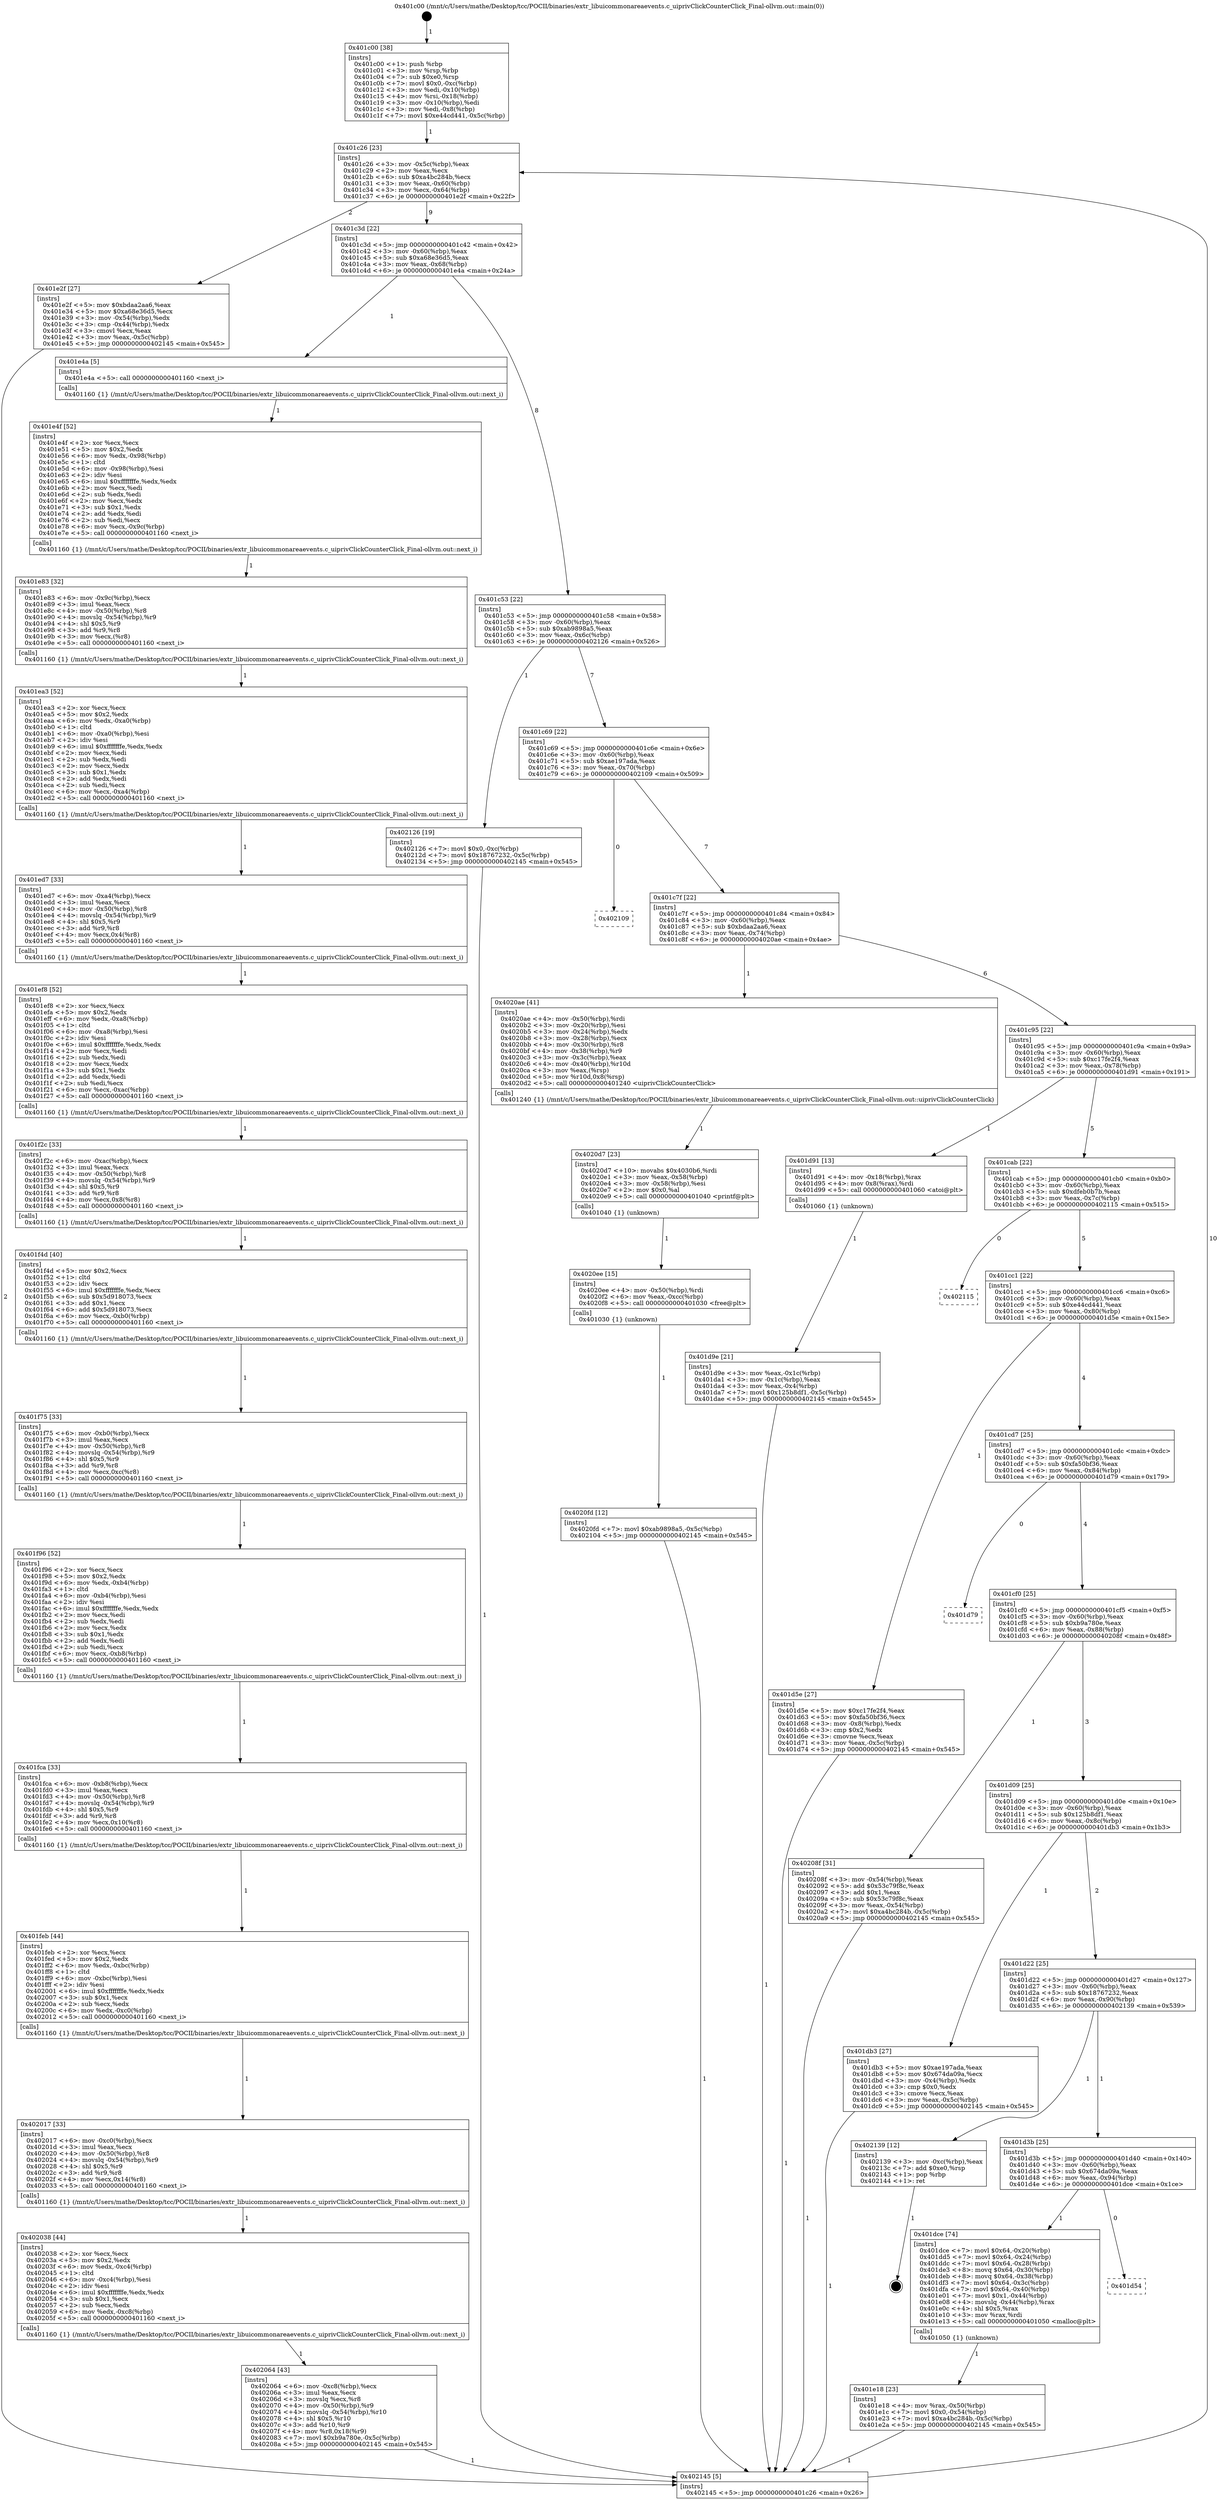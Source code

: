 digraph "0x401c00" {
  label = "0x401c00 (/mnt/c/Users/mathe/Desktop/tcc/POCII/binaries/extr_libuicommonareaevents.c_uiprivClickCounterClick_Final-ollvm.out::main(0))"
  labelloc = "t"
  node[shape=record]

  Entry [label="",width=0.3,height=0.3,shape=circle,fillcolor=black,style=filled]
  "0x401c26" [label="{
     0x401c26 [23]\l
     | [instrs]\l
     &nbsp;&nbsp;0x401c26 \<+3\>: mov -0x5c(%rbp),%eax\l
     &nbsp;&nbsp;0x401c29 \<+2\>: mov %eax,%ecx\l
     &nbsp;&nbsp;0x401c2b \<+6\>: sub $0xa4bc284b,%ecx\l
     &nbsp;&nbsp;0x401c31 \<+3\>: mov %eax,-0x60(%rbp)\l
     &nbsp;&nbsp;0x401c34 \<+3\>: mov %ecx,-0x64(%rbp)\l
     &nbsp;&nbsp;0x401c37 \<+6\>: je 0000000000401e2f \<main+0x22f\>\l
  }"]
  "0x401e2f" [label="{
     0x401e2f [27]\l
     | [instrs]\l
     &nbsp;&nbsp;0x401e2f \<+5\>: mov $0xbdaa2aa6,%eax\l
     &nbsp;&nbsp;0x401e34 \<+5\>: mov $0xa68e36d5,%ecx\l
     &nbsp;&nbsp;0x401e39 \<+3\>: mov -0x54(%rbp),%edx\l
     &nbsp;&nbsp;0x401e3c \<+3\>: cmp -0x44(%rbp),%edx\l
     &nbsp;&nbsp;0x401e3f \<+3\>: cmovl %ecx,%eax\l
     &nbsp;&nbsp;0x401e42 \<+3\>: mov %eax,-0x5c(%rbp)\l
     &nbsp;&nbsp;0x401e45 \<+5\>: jmp 0000000000402145 \<main+0x545\>\l
  }"]
  "0x401c3d" [label="{
     0x401c3d [22]\l
     | [instrs]\l
     &nbsp;&nbsp;0x401c3d \<+5\>: jmp 0000000000401c42 \<main+0x42\>\l
     &nbsp;&nbsp;0x401c42 \<+3\>: mov -0x60(%rbp),%eax\l
     &nbsp;&nbsp;0x401c45 \<+5\>: sub $0xa68e36d5,%eax\l
     &nbsp;&nbsp;0x401c4a \<+3\>: mov %eax,-0x68(%rbp)\l
     &nbsp;&nbsp;0x401c4d \<+6\>: je 0000000000401e4a \<main+0x24a\>\l
  }"]
  Exit [label="",width=0.3,height=0.3,shape=circle,fillcolor=black,style=filled,peripheries=2]
  "0x401e4a" [label="{
     0x401e4a [5]\l
     | [instrs]\l
     &nbsp;&nbsp;0x401e4a \<+5\>: call 0000000000401160 \<next_i\>\l
     | [calls]\l
     &nbsp;&nbsp;0x401160 \{1\} (/mnt/c/Users/mathe/Desktop/tcc/POCII/binaries/extr_libuicommonareaevents.c_uiprivClickCounterClick_Final-ollvm.out::next_i)\l
  }"]
  "0x401c53" [label="{
     0x401c53 [22]\l
     | [instrs]\l
     &nbsp;&nbsp;0x401c53 \<+5\>: jmp 0000000000401c58 \<main+0x58\>\l
     &nbsp;&nbsp;0x401c58 \<+3\>: mov -0x60(%rbp),%eax\l
     &nbsp;&nbsp;0x401c5b \<+5\>: sub $0xab9898a5,%eax\l
     &nbsp;&nbsp;0x401c60 \<+3\>: mov %eax,-0x6c(%rbp)\l
     &nbsp;&nbsp;0x401c63 \<+6\>: je 0000000000402126 \<main+0x526\>\l
  }"]
  "0x4020fd" [label="{
     0x4020fd [12]\l
     | [instrs]\l
     &nbsp;&nbsp;0x4020fd \<+7\>: movl $0xab9898a5,-0x5c(%rbp)\l
     &nbsp;&nbsp;0x402104 \<+5\>: jmp 0000000000402145 \<main+0x545\>\l
  }"]
  "0x402126" [label="{
     0x402126 [19]\l
     | [instrs]\l
     &nbsp;&nbsp;0x402126 \<+7\>: movl $0x0,-0xc(%rbp)\l
     &nbsp;&nbsp;0x40212d \<+7\>: movl $0x18767232,-0x5c(%rbp)\l
     &nbsp;&nbsp;0x402134 \<+5\>: jmp 0000000000402145 \<main+0x545\>\l
  }"]
  "0x401c69" [label="{
     0x401c69 [22]\l
     | [instrs]\l
     &nbsp;&nbsp;0x401c69 \<+5\>: jmp 0000000000401c6e \<main+0x6e\>\l
     &nbsp;&nbsp;0x401c6e \<+3\>: mov -0x60(%rbp),%eax\l
     &nbsp;&nbsp;0x401c71 \<+5\>: sub $0xae197ada,%eax\l
     &nbsp;&nbsp;0x401c76 \<+3\>: mov %eax,-0x70(%rbp)\l
     &nbsp;&nbsp;0x401c79 \<+6\>: je 0000000000402109 \<main+0x509\>\l
  }"]
  "0x4020ee" [label="{
     0x4020ee [15]\l
     | [instrs]\l
     &nbsp;&nbsp;0x4020ee \<+4\>: mov -0x50(%rbp),%rdi\l
     &nbsp;&nbsp;0x4020f2 \<+6\>: mov %eax,-0xcc(%rbp)\l
     &nbsp;&nbsp;0x4020f8 \<+5\>: call 0000000000401030 \<free@plt\>\l
     | [calls]\l
     &nbsp;&nbsp;0x401030 \{1\} (unknown)\l
  }"]
  "0x402109" [label="{
     0x402109\l
  }", style=dashed]
  "0x401c7f" [label="{
     0x401c7f [22]\l
     | [instrs]\l
     &nbsp;&nbsp;0x401c7f \<+5\>: jmp 0000000000401c84 \<main+0x84\>\l
     &nbsp;&nbsp;0x401c84 \<+3\>: mov -0x60(%rbp),%eax\l
     &nbsp;&nbsp;0x401c87 \<+5\>: sub $0xbdaa2aa6,%eax\l
     &nbsp;&nbsp;0x401c8c \<+3\>: mov %eax,-0x74(%rbp)\l
     &nbsp;&nbsp;0x401c8f \<+6\>: je 00000000004020ae \<main+0x4ae\>\l
  }"]
  "0x4020d7" [label="{
     0x4020d7 [23]\l
     | [instrs]\l
     &nbsp;&nbsp;0x4020d7 \<+10\>: movabs $0x4030b6,%rdi\l
     &nbsp;&nbsp;0x4020e1 \<+3\>: mov %eax,-0x58(%rbp)\l
     &nbsp;&nbsp;0x4020e4 \<+3\>: mov -0x58(%rbp),%esi\l
     &nbsp;&nbsp;0x4020e7 \<+2\>: mov $0x0,%al\l
     &nbsp;&nbsp;0x4020e9 \<+5\>: call 0000000000401040 \<printf@plt\>\l
     | [calls]\l
     &nbsp;&nbsp;0x401040 \{1\} (unknown)\l
  }"]
  "0x4020ae" [label="{
     0x4020ae [41]\l
     | [instrs]\l
     &nbsp;&nbsp;0x4020ae \<+4\>: mov -0x50(%rbp),%rdi\l
     &nbsp;&nbsp;0x4020b2 \<+3\>: mov -0x20(%rbp),%esi\l
     &nbsp;&nbsp;0x4020b5 \<+3\>: mov -0x24(%rbp),%edx\l
     &nbsp;&nbsp;0x4020b8 \<+3\>: mov -0x28(%rbp),%ecx\l
     &nbsp;&nbsp;0x4020bb \<+4\>: mov -0x30(%rbp),%r8\l
     &nbsp;&nbsp;0x4020bf \<+4\>: mov -0x38(%rbp),%r9\l
     &nbsp;&nbsp;0x4020c3 \<+3\>: mov -0x3c(%rbp),%eax\l
     &nbsp;&nbsp;0x4020c6 \<+4\>: mov -0x40(%rbp),%r10d\l
     &nbsp;&nbsp;0x4020ca \<+3\>: mov %eax,(%rsp)\l
     &nbsp;&nbsp;0x4020cd \<+5\>: mov %r10d,0x8(%rsp)\l
     &nbsp;&nbsp;0x4020d2 \<+5\>: call 0000000000401240 \<uiprivClickCounterClick\>\l
     | [calls]\l
     &nbsp;&nbsp;0x401240 \{1\} (/mnt/c/Users/mathe/Desktop/tcc/POCII/binaries/extr_libuicommonareaevents.c_uiprivClickCounterClick_Final-ollvm.out::uiprivClickCounterClick)\l
  }"]
  "0x401c95" [label="{
     0x401c95 [22]\l
     | [instrs]\l
     &nbsp;&nbsp;0x401c95 \<+5\>: jmp 0000000000401c9a \<main+0x9a\>\l
     &nbsp;&nbsp;0x401c9a \<+3\>: mov -0x60(%rbp),%eax\l
     &nbsp;&nbsp;0x401c9d \<+5\>: sub $0xc17fe2f4,%eax\l
     &nbsp;&nbsp;0x401ca2 \<+3\>: mov %eax,-0x78(%rbp)\l
     &nbsp;&nbsp;0x401ca5 \<+6\>: je 0000000000401d91 \<main+0x191\>\l
  }"]
  "0x402064" [label="{
     0x402064 [43]\l
     | [instrs]\l
     &nbsp;&nbsp;0x402064 \<+6\>: mov -0xc8(%rbp),%ecx\l
     &nbsp;&nbsp;0x40206a \<+3\>: imul %eax,%ecx\l
     &nbsp;&nbsp;0x40206d \<+3\>: movslq %ecx,%r8\l
     &nbsp;&nbsp;0x402070 \<+4\>: mov -0x50(%rbp),%r9\l
     &nbsp;&nbsp;0x402074 \<+4\>: movslq -0x54(%rbp),%r10\l
     &nbsp;&nbsp;0x402078 \<+4\>: shl $0x5,%r10\l
     &nbsp;&nbsp;0x40207c \<+3\>: add %r10,%r9\l
     &nbsp;&nbsp;0x40207f \<+4\>: mov %r8,0x18(%r9)\l
     &nbsp;&nbsp;0x402083 \<+7\>: movl $0xb9a780e,-0x5c(%rbp)\l
     &nbsp;&nbsp;0x40208a \<+5\>: jmp 0000000000402145 \<main+0x545\>\l
  }"]
  "0x401d91" [label="{
     0x401d91 [13]\l
     | [instrs]\l
     &nbsp;&nbsp;0x401d91 \<+4\>: mov -0x18(%rbp),%rax\l
     &nbsp;&nbsp;0x401d95 \<+4\>: mov 0x8(%rax),%rdi\l
     &nbsp;&nbsp;0x401d99 \<+5\>: call 0000000000401060 \<atoi@plt\>\l
     | [calls]\l
     &nbsp;&nbsp;0x401060 \{1\} (unknown)\l
  }"]
  "0x401cab" [label="{
     0x401cab [22]\l
     | [instrs]\l
     &nbsp;&nbsp;0x401cab \<+5\>: jmp 0000000000401cb0 \<main+0xb0\>\l
     &nbsp;&nbsp;0x401cb0 \<+3\>: mov -0x60(%rbp),%eax\l
     &nbsp;&nbsp;0x401cb3 \<+5\>: sub $0xdfeb0b7b,%eax\l
     &nbsp;&nbsp;0x401cb8 \<+3\>: mov %eax,-0x7c(%rbp)\l
     &nbsp;&nbsp;0x401cbb \<+6\>: je 0000000000402115 \<main+0x515\>\l
  }"]
  "0x402038" [label="{
     0x402038 [44]\l
     | [instrs]\l
     &nbsp;&nbsp;0x402038 \<+2\>: xor %ecx,%ecx\l
     &nbsp;&nbsp;0x40203a \<+5\>: mov $0x2,%edx\l
     &nbsp;&nbsp;0x40203f \<+6\>: mov %edx,-0xc4(%rbp)\l
     &nbsp;&nbsp;0x402045 \<+1\>: cltd\l
     &nbsp;&nbsp;0x402046 \<+6\>: mov -0xc4(%rbp),%esi\l
     &nbsp;&nbsp;0x40204c \<+2\>: idiv %esi\l
     &nbsp;&nbsp;0x40204e \<+6\>: imul $0xfffffffe,%edx,%edx\l
     &nbsp;&nbsp;0x402054 \<+3\>: sub $0x1,%ecx\l
     &nbsp;&nbsp;0x402057 \<+2\>: sub %ecx,%edx\l
     &nbsp;&nbsp;0x402059 \<+6\>: mov %edx,-0xc8(%rbp)\l
     &nbsp;&nbsp;0x40205f \<+5\>: call 0000000000401160 \<next_i\>\l
     | [calls]\l
     &nbsp;&nbsp;0x401160 \{1\} (/mnt/c/Users/mathe/Desktop/tcc/POCII/binaries/extr_libuicommonareaevents.c_uiprivClickCounterClick_Final-ollvm.out::next_i)\l
  }"]
  "0x402115" [label="{
     0x402115\l
  }", style=dashed]
  "0x401cc1" [label="{
     0x401cc1 [22]\l
     | [instrs]\l
     &nbsp;&nbsp;0x401cc1 \<+5\>: jmp 0000000000401cc6 \<main+0xc6\>\l
     &nbsp;&nbsp;0x401cc6 \<+3\>: mov -0x60(%rbp),%eax\l
     &nbsp;&nbsp;0x401cc9 \<+5\>: sub $0xe44cd441,%eax\l
     &nbsp;&nbsp;0x401cce \<+3\>: mov %eax,-0x80(%rbp)\l
     &nbsp;&nbsp;0x401cd1 \<+6\>: je 0000000000401d5e \<main+0x15e\>\l
  }"]
  "0x402017" [label="{
     0x402017 [33]\l
     | [instrs]\l
     &nbsp;&nbsp;0x402017 \<+6\>: mov -0xc0(%rbp),%ecx\l
     &nbsp;&nbsp;0x40201d \<+3\>: imul %eax,%ecx\l
     &nbsp;&nbsp;0x402020 \<+4\>: mov -0x50(%rbp),%r8\l
     &nbsp;&nbsp;0x402024 \<+4\>: movslq -0x54(%rbp),%r9\l
     &nbsp;&nbsp;0x402028 \<+4\>: shl $0x5,%r9\l
     &nbsp;&nbsp;0x40202c \<+3\>: add %r9,%r8\l
     &nbsp;&nbsp;0x40202f \<+4\>: mov %ecx,0x14(%r8)\l
     &nbsp;&nbsp;0x402033 \<+5\>: call 0000000000401160 \<next_i\>\l
     | [calls]\l
     &nbsp;&nbsp;0x401160 \{1\} (/mnt/c/Users/mathe/Desktop/tcc/POCII/binaries/extr_libuicommonareaevents.c_uiprivClickCounterClick_Final-ollvm.out::next_i)\l
  }"]
  "0x401d5e" [label="{
     0x401d5e [27]\l
     | [instrs]\l
     &nbsp;&nbsp;0x401d5e \<+5\>: mov $0xc17fe2f4,%eax\l
     &nbsp;&nbsp;0x401d63 \<+5\>: mov $0xfa50bf36,%ecx\l
     &nbsp;&nbsp;0x401d68 \<+3\>: mov -0x8(%rbp),%edx\l
     &nbsp;&nbsp;0x401d6b \<+3\>: cmp $0x2,%edx\l
     &nbsp;&nbsp;0x401d6e \<+3\>: cmovne %ecx,%eax\l
     &nbsp;&nbsp;0x401d71 \<+3\>: mov %eax,-0x5c(%rbp)\l
     &nbsp;&nbsp;0x401d74 \<+5\>: jmp 0000000000402145 \<main+0x545\>\l
  }"]
  "0x401cd7" [label="{
     0x401cd7 [25]\l
     | [instrs]\l
     &nbsp;&nbsp;0x401cd7 \<+5\>: jmp 0000000000401cdc \<main+0xdc\>\l
     &nbsp;&nbsp;0x401cdc \<+3\>: mov -0x60(%rbp),%eax\l
     &nbsp;&nbsp;0x401cdf \<+5\>: sub $0xfa50bf36,%eax\l
     &nbsp;&nbsp;0x401ce4 \<+6\>: mov %eax,-0x84(%rbp)\l
     &nbsp;&nbsp;0x401cea \<+6\>: je 0000000000401d79 \<main+0x179\>\l
  }"]
  "0x402145" [label="{
     0x402145 [5]\l
     | [instrs]\l
     &nbsp;&nbsp;0x402145 \<+5\>: jmp 0000000000401c26 \<main+0x26\>\l
  }"]
  "0x401c00" [label="{
     0x401c00 [38]\l
     | [instrs]\l
     &nbsp;&nbsp;0x401c00 \<+1\>: push %rbp\l
     &nbsp;&nbsp;0x401c01 \<+3\>: mov %rsp,%rbp\l
     &nbsp;&nbsp;0x401c04 \<+7\>: sub $0xe0,%rsp\l
     &nbsp;&nbsp;0x401c0b \<+7\>: movl $0x0,-0xc(%rbp)\l
     &nbsp;&nbsp;0x401c12 \<+3\>: mov %edi,-0x10(%rbp)\l
     &nbsp;&nbsp;0x401c15 \<+4\>: mov %rsi,-0x18(%rbp)\l
     &nbsp;&nbsp;0x401c19 \<+3\>: mov -0x10(%rbp),%edi\l
     &nbsp;&nbsp;0x401c1c \<+3\>: mov %edi,-0x8(%rbp)\l
     &nbsp;&nbsp;0x401c1f \<+7\>: movl $0xe44cd441,-0x5c(%rbp)\l
  }"]
  "0x401d9e" [label="{
     0x401d9e [21]\l
     | [instrs]\l
     &nbsp;&nbsp;0x401d9e \<+3\>: mov %eax,-0x1c(%rbp)\l
     &nbsp;&nbsp;0x401da1 \<+3\>: mov -0x1c(%rbp),%eax\l
     &nbsp;&nbsp;0x401da4 \<+3\>: mov %eax,-0x4(%rbp)\l
     &nbsp;&nbsp;0x401da7 \<+7\>: movl $0x125b8df1,-0x5c(%rbp)\l
     &nbsp;&nbsp;0x401dae \<+5\>: jmp 0000000000402145 \<main+0x545\>\l
  }"]
  "0x401feb" [label="{
     0x401feb [44]\l
     | [instrs]\l
     &nbsp;&nbsp;0x401feb \<+2\>: xor %ecx,%ecx\l
     &nbsp;&nbsp;0x401fed \<+5\>: mov $0x2,%edx\l
     &nbsp;&nbsp;0x401ff2 \<+6\>: mov %edx,-0xbc(%rbp)\l
     &nbsp;&nbsp;0x401ff8 \<+1\>: cltd\l
     &nbsp;&nbsp;0x401ff9 \<+6\>: mov -0xbc(%rbp),%esi\l
     &nbsp;&nbsp;0x401fff \<+2\>: idiv %esi\l
     &nbsp;&nbsp;0x402001 \<+6\>: imul $0xfffffffe,%edx,%edx\l
     &nbsp;&nbsp;0x402007 \<+3\>: sub $0x1,%ecx\l
     &nbsp;&nbsp;0x40200a \<+2\>: sub %ecx,%edx\l
     &nbsp;&nbsp;0x40200c \<+6\>: mov %edx,-0xc0(%rbp)\l
     &nbsp;&nbsp;0x402012 \<+5\>: call 0000000000401160 \<next_i\>\l
     | [calls]\l
     &nbsp;&nbsp;0x401160 \{1\} (/mnt/c/Users/mathe/Desktop/tcc/POCII/binaries/extr_libuicommonareaevents.c_uiprivClickCounterClick_Final-ollvm.out::next_i)\l
  }"]
  "0x401d79" [label="{
     0x401d79\l
  }", style=dashed]
  "0x401cf0" [label="{
     0x401cf0 [25]\l
     | [instrs]\l
     &nbsp;&nbsp;0x401cf0 \<+5\>: jmp 0000000000401cf5 \<main+0xf5\>\l
     &nbsp;&nbsp;0x401cf5 \<+3\>: mov -0x60(%rbp),%eax\l
     &nbsp;&nbsp;0x401cf8 \<+5\>: sub $0xb9a780e,%eax\l
     &nbsp;&nbsp;0x401cfd \<+6\>: mov %eax,-0x88(%rbp)\l
     &nbsp;&nbsp;0x401d03 \<+6\>: je 000000000040208f \<main+0x48f\>\l
  }"]
  "0x401fca" [label="{
     0x401fca [33]\l
     | [instrs]\l
     &nbsp;&nbsp;0x401fca \<+6\>: mov -0xb8(%rbp),%ecx\l
     &nbsp;&nbsp;0x401fd0 \<+3\>: imul %eax,%ecx\l
     &nbsp;&nbsp;0x401fd3 \<+4\>: mov -0x50(%rbp),%r8\l
     &nbsp;&nbsp;0x401fd7 \<+4\>: movslq -0x54(%rbp),%r9\l
     &nbsp;&nbsp;0x401fdb \<+4\>: shl $0x5,%r9\l
     &nbsp;&nbsp;0x401fdf \<+3\>: add %r9,%r8\l
     &nbsp;&nbsp;0x401fe2 \<+4\>: mov %ecx,0x10(%r8)\l
     &nbsp;&nbsp;0x401fe6 \<+5\>: call 0000000000401160 \<next_i\>\l
     | [calls]\l
     &nbsp;&nbsp;0x401160 \{1\} (/mnt/c/Users/mathe/Desktop/tcc/POCII/binaries/extr_libuicommonareaevents.c_uiprivClickCounterClick_Final-ollvm.out::next_i)\l
  }"]
  "0x40208f" [label="{
     0x40208f [31]\l
     | [instrs]\l
     &nbsp;&nbsp;0x40208f \<+3\>: mov -0x54(%rbp),%eax\l
     &nbsp;&nbsp;0x402092 \<+5\>: add $0x53c79f8c,%eax\l
     &nbsp;&nbsp;0x402097 \<+3\>: add $0x1,%eax\l
     &nbsp;&nbsp;0x40209a \<+5\>: sub $0x53c79f8c,%eax\l
     &nbsp;&nbsp;0x40209f \<+3\>: mov %eax,-0x54(%rbp)\l
     &nbsp;&nbsp;0x4020a2 \<+7\>: movl $0xa4bc284b,-0x5c(%rbp)\l
     &nbsp;&nbsp;0x4020a9 \<+5\>: jmp 0000000000402145 \<main+0x545\>\l
  }"]
  "0x401d09" [label="{
     0x401d09 [25]\l
     | [instrs]\l
     &nbsp;&nbsp;0x401d09 \<+5\>: jmp 0000000000401d0e \<main+0x10e\>\l
     &nbsp;&nbsp;0x401d0e \<+3\>: mov -0x60(%rbp),%eax\l
     &nbsp;&nbsp;0x401d11 \<+5\>: sub $0x125b8df1,%eax\l
     &nbsp;&nbsp;0x401d16 \<+6\>: mov %eax,-0x8c(%rbp)\l
     &nbsp;&nbsp;0x401d1c \<+6\>: je 0000000000401db3 \<main+0x1b3\>\l
  }"]
  "0x401f96" [label="{
     0x401f96 [52]\l
     | [instrs]\l
     &nbsp;&nbsp;0x401f96 \<+2\>: xor %ecx,%ecx\l
     &nbsp;&nbsp;0x401f98 \<+5\>: mov $0x2,%edx\l
     &nbsp;&nbsp;0x401f9d \<+6\>: mov %edx,-0xb4(%rbp)\l
     &nbsp;&nbsp;0x401fa3 \<+1\>: cltd\l
     &nbsp;&nbsp;0x401fa4 \<+6\>: mov -0xb4(%rbp),%esi\l
     &nbsp;&nbsp;0x401faa \<+2\>: idiv %esi\l
     &nbsp;&nbsp;0x401fac \<+6\>: imul $0xfffffffe,%edx,%edx\l
     &nbsp;&nbsp;0x401fb2 \<+2\>: mov %ecx,%edi\l
     &nbsp;&nbsp;0x401fb4 \<+2\>: sub %edx,%edi\l
     &nbsp;&nbsp;0x401fb6 \<+2\>: mov %ecx,%edx\l
     &nbsp;&nbsp;0x401fb8 \<+3\>: sub $0x1,%edx\l
     &nbsp;&nbsp;0x401fbb \<+2\>: add %edx,%edi\l
     &nbsp;&nbsp;0x401fbd \<+2\>: sub %edi,%ecx\l
     &nbsp;&nbsp;0x401fbf \<+6\>: mov %ecx,-0xb8(%rbp)\l
     &nbsp;&nbsp;0x401fc5 \<+5\>: call 0000000000401160 \<next_i\>\l
     | [calls]\l
     &nbsp;&nbsp;0x401160 \{1\} (/mnt/c/Users/mathe/Desktop/tcc/POCII/binaries/extr_libuicommonareaevents.c_uiprivClickCounterClick_Final-ollvm.out::next_i)\l
  }"]
  "0x401db3" [label="{
     0x401db3 [27]\l
     | [instrs]\l
     &nbsp;&nbsp;0x401db3 \<+5\>: mov $0xae197ada,%eax\l
     &nbsp;&nbsp;0x401db8 \<+5\>: mov $0x674da09a,%ecx\l
     &nbsp;&nbsp;0x401dbd \<+3\>: mov -0x4(%rbp),%edx\l
     &nbsp;&nbsp;0x401dc0 \<+3\>: cmp $0x0,%edx\l
     &nbsp;&nbsp;0x401dc3 \<+3\>: cmove %ecx,%eax\l
     &nbsp;&nbsp;0x401dc6 \<+3\>: mov %eax,-0x5c(%rbp)\l
     &nbsp;&nbsp;0x401dc9 \<+5\>: jmp 0000000000402145 \<main+0x545\>\l
  }"]
  "0x401d22" [label="{
     0x401d22 [25]\l
     | [instrs]\l
     &nbsp;&nbsp;0x401d22 \<+5\>: jmp 0000000000401d27 \<main+0x127\>\l
     &nbsp;&nbsp;0x401d27 \<+3\>: mov -0x60(%rbp),%eax\l
     &nbsp;&nbsp;0x401d2a \<+5\>: sub $0x18767232,%eax\l
     &nbsp;&nbsp;0x401d2f \<+6\>: mov %eax,-0x90(%rbp)\l
     &nbsp;&nbsp;0x401d35 \<+6\>: je 0000000000402139 \<main+0x539\>\l
  }"]
  "0x401f75" [label="{
     0x401f75 [33]\l
     | [instrs]\l
     &nbsp;&nbsp;0x401f75 \<+6\>: mov -0xb0(%rbp),%ecx\l
     &nbsp;&nbsp;0x401f7b \<+3\>: imul %eax,%ecx\l
     &nbsp;&nbsp;0x401f7e \<+4\>: mov -0x50(%rbp),%r8\l
     &nbsp;&nbsp;0x401f82 \<+4\>: movslq -0x54(%rbp),%r9\l
     &nbsp;&nbsp;0x401f86 \<+4\>: shl $0x5,%r9\l
     &nbsp;&nbsp;0x401f8a \<+3\>: add %r9,%r8\l
     &nbsp;&nbsp;0x401f8d \<+4\>: mov %ecx,0xc(%r8)\l
     &nbsp;&nbsp;0x401f91 \<+5\>: call 0000000000401160 \<next_i\>\l
     | [calls]\l
     &nbsp;&nbsp;0x401160 \{1\} (/mnt/c/Users/mathe/Desktop/tcc/POCII/binaries/extr_libuicommonareaevents.c_uiprivClickCounterClick_Final-ollvm.out::next_i)\l
  }"]
  "0x402139" [label="{
     0x402139 [12]\l
     | [instrs]\l
     &nbsp;&nbsp;0x402139 \<+3\>: mov -0xc(%rbp),%eax\l
     &nbsp;&nbsp;0x40213c \<+7\>: add $0xe0,%rsp\l
     &nbsp;&nbsp;0x402143 \<+1\>: pop %rbp\l
     &nbsp;&nbsp;0x402144 \<+1\>: ret\l
  }"]
  "0x401d3b" [label="{
     0x401d3b [25]\l
     | [instrs]\l
     &nbsp;&nbsp;0x401d3b \<+5\>: jmp 0000000000401d40 \<main+0x140\>\l
     &nbsp;&nbsp;0x401d40 \<+3\>: mov -0x60(%rbp),%eax\l
     &nbsp;&nbsp;0x401d43 \<+5\>: sub $0x674da09a,%eax\l
     &nbsp;&nbsp;0x401d48 \<+6\>: mov %eax,-0x94(%rbp)\l
     &nbsp;&nbsp;0x401d4e \<+6\>: je 0000000000401dce \<main+0x1ce\>\l
  }"]
  "0x401f4d" [label="{
     0x401f4d [40]\l
     | [instrs]\l
     &nbsp;&nbsp;0x401f4d \<+5\>: mov $0x2,%ecx\l
     &nbsp;&nbsp;0x401f52 \<+1\>: cltd\l
     &nbsp;&nbsp;0x401f53 \<+2\>: idiv %ecx\l
     &nbsp;&nbsp;0x401f55 \<+6\>: imul $0xfffffffe,%edx,%ecx\l
     &nbsp;&nbsp;0x401f5b \<+6\>: sub $0x5d918073,%ecx\l
     &nbsp;&nbsp;0x401f61 \<+3\>: add $0x1,%ecx\l
     &nbsp;&nbsp;0x401f64 \<+6\>: add $0x5d918073,%ecx\l
     &nbsp;&nbsp;0x401f6a \<+6\>: mov %ecx,-0xb0(%rbp)\l
     &nbsp;&nbsp;0x401f70 \<+5\>: call 0000000000401160 \<next_i\>\l
     | [calls]\l
     &nbsp;&nbsp;0x401160 \{1\} (/mnt/c/Users/mathe/Desktop/tcc/POCII/binaries/extr_libuicommonareaevents.c_uiprivClickCounterClick_Final-ollvm.out::next_i)\l
  }"]
  "0x401dce" [label="{
     0x401dce [74]\l
     | [instrs]\l
     &nbsp;&nbsp;0x401dce \<+7\>: movl $0x64,-0x20(%rbp)\l
     &nbsp;&nbsp;0x401dd5 \<+7\>: movl $0x64,-0x24(%rbp)\l
     &nbsp;&nbsp;0x401ddc \<+7\>: movl $0x64,-0x28(%rbp)\l
     &nbsp;&nbsp;0x401de3 \<+8\>: movq $0x64,-0x30(%rbp)\l
     &nbsp;&nbsp;0x401deb \<+8\>: movq $0x64,-0x38(%rbp)\l
     &nbsp;&nbsp;0x401df3 \<+7\>: movl $0x64,-0x3c(%rbp)\l
     &nbsp;&nbsp;0x401dfa \<+7\>: movl $0x64,-0x40(%rbp)\l
     &nbsp;&nbsp;0x401e01 \<+7\>: movl $0x1,-0x44(%rbp)\l
     &nbsp;&nbsp;0x401e08 \<+4\>: movslq -0x44(%rbp),%rax\l
     &nbsp;&nbsp;0x401e0c \<+4\>: shl $0x5,%rax\l
     &nbsp;&nbsp;0x401e10 \<+3\>: mov %rax,%rdi\l
     &nbsp;&nbsp;0x401e13 \<+5\>: call 0000000000401050 \<malloc@plt\>\l
     | [calls]\l
     &nbsp;&nbsp;0x401050 \{1\} (unknown)\l
  }"]
  "0x401d54" [label="{
     0x401d54\l
  }", style=dashed]
  "0x401e18" [label="{
     0x401e18 [23]\l
     | [instrs]\l
     &nbsp;&nbsp;0x401e18 \<+4\>: mov %rax,-0x50(%rbp)\l
     &nbsp;&nbsp;0x401e1c \<+7\>: movl $0x0,-0x54(%rbp)\l
     &nbsp;&nbsp;0x401e23 \<+7\>: movl $0xa4bc284b,-0x5c(%rbp)\l
     &nbsp;&nbsp;0x401e2a \<+5\>: jmp 0000000000402145 \<main+0x545\>\l
  }"]
  "0x401e4f" [label="{
     0x401e4f [52]\l
     | [instrs]\l
     &nbsp;&nbsp;0x401e4f \<+2\>: xor %ecx,%ecx\l
     &nbsp;&nbsp;0x401e51 \<+5\>: mov $0x2,%edx\l
     &nbsp;&nbsp;0x401e56 \<+6\>: mov %edx,-0x98(%rbp)\l
     &nbsp;&nbsp;0x401e5c \<+1\>: cltd\l
     &nbsp;&nbsp;0x401e5d \<+6\>: mov -0x98(%rbp),%esi\l
     &nbsp;&nbsp;0x401e63 \<+2\>: idiv %esi\l
     &nbsp;&nbsp;0x401e65 \<+6\>: imul $0xfffffffe,%edx,%edx\l
     &nbsp;&nbsp;0x401e6b \<+2\>: mov %ecx,%edi\l
     &nbsp;&nbsp;0x401e6d \<+2\>: sub %edx,%edi\l
     &nbsp;&nbsp;0x401e6f \<+2\>: mov %ecx,%edx\l
     &nbsp;&nbsp;0x401e71 \<+3\>: sub $0x1,%edx\l
     &nbsp;&nbsp;0x401e74 \<+2\>: add %edx,%edi\l
     &nbsp;&nbsp;0x401e76 \<+2\>: sub %edi,%ecx\l
     &nbsp;&nbsp;0x401e78 \<+6\>: mov %ecx,-0x9c(%rbp)\l
     &nbsp;&nbsp;0x401e7e \<+5\>: call 0000000000401160 \<next_i\>\l
     | [calls]\l
     &nbsp;&nbsp;0x401160 \{1\} (/mnt/c/Users/mathe/Desktop/tcc/POCII/binaries/extr_libuicommonareaevents.c_uiprivClickCounterClick_Final-ollvm.out::next_i)\l
  }"]
  "0x401e83" [label="{
     0x401e83 [32]\l
     | [instrs]\l
     &nbsp;&nbsp;0x401e83 \<+6\>: mov -0x9c(%rbp),%ecx\l
     &nbsp;&nbsp;0x401e89 \<+3\>: imul %eax,%ecx\l
     &nbsp;&nbsp;0x401e8c \<+4\>: mov -0x50(%rbp),%r8\l
     &nbsp;&nbsp;0x401e90 \<+4\>: movslq -0x54(%rbp),%r9\l
     &nbsp;&nbsp;0x401e94 \<+4\>: shl $0x5,%r9\l
     &nbsp;&nbsp;0x401e98 \<+3\>: add %r9,%r8\l
     &nbsp;&nbsp;0x401e9b \<+3\>: mov %ecx,(%r8)\l
     &nbsp;&nbsp;0x401e9e \<+5\>: call 0000000000401160 \<next_i\>\l
     | [calls]\l
     &nbsp;&nbsp;0x401160 \{1\} (/mnt/c/Users/mathe/Desktop/tcc/POCII/binaries/extr_libuicommonareaevents.c_uiprivClickCounterClick_Final-ollvm.out::next_i)\l
  }"]
  "0x401ea3" [label="{
     0x401ea3 [52]\l
     | [instrs]\l
     &nbsp;&nbsp;0x401ea3 \<+2\>: xor %ecx,%ecx\l
     &nbsp;&nbsp;0x401ea5 \<+5\>: mov $0x2,%edx\l
     &nbsp;&nbsp;0x401eaa \<+6\>: mov %edx,-0xa0(%rbp)\l
     &nbsp;&nbsp;0x401eb0 \<+1\>: cltd\l
     &nbsp;&nbsp;0x401eb1 \<+6\>: mov -0xa0(%rbp),%esi\l
     &nbsp;&nbsp;0x401eb7 \<+2\>: idiv %esi\l
     &nbsp;&nbsp;0x401eb9 \<+6\>: imul $0xfffffffe,%edx,%edx\l
     &nbsp;&nbsp;0x401ebf \<+2\>: mov %ecx,%edi\l
     &nbsp;&nbsp;0x401ec1 \<+2\>: sub %edx,%edi\l
     &nbsp;&nbsp;0x401ec3 \<+2\>: mov %ecx,%edx\l
     &nbsp;&nbsp;0x401ec5 \<+3\>: sub $0x1,%edx\l
     &nbsp;&nbsp;0x401ec8 \<+2\>: add %edx,%edi\l
     &nbsp;&nbsp;0x401eca \<+2\>: sub %edi,%ecx\l
     &nbsp;&nbsp;0x401ecc \<+6\>: mov %ecx,-0xa4(%rbp)\l
     &nbsp;&nbsp;0x401ed2 \<+5\>: call 0000000000401160 \<next_i\>\l
     | [calls]\l
     &nbsp;&nbsp;0x401160 \{1\} (/mnt/c/Users/mathe/Desktop/tcc/POCII/binaries/extr_libuicommonareaevents.c_uiprivClickCounterClick_Final-ollvm.out::next_i)\l
  }"]
  "0x401ed7" [label="{
     0x401ed7 [33]\l
     | [instrs]\l
     &nbsp;&nbsp;0x401ed7 \<+6\>: mov -0xa4(%rbp),%ecx\l
     &nbsp;&nbsp;0x401edd \<+3\>: imul %eax,%ecx\l
     &nbsp;&nbsp;0x401ee0 \<+4\>: mov -0x50(%rbp),%r8\l
     &nbsp;&nbsp;0x401ee4 \<+4\>: movslq -0x54(%rbp),%r9\l
     &nbsp;&nbsp;0x401ee8 \<+4\>: shl $0x5,%r9\l
     &nbsp;&nbsp;0x401eec \<+3\>: add %r9,%r8\l
     &nbsp;&nbsp;0x401eef \<+4\>: mov %ecx,0x4(%r8)\l
     &nbsp;&nbsp;0x401ef3 \<+5\>: call 0000000000401160 \<next_i\>\l
     | [calls]\l
     &nbsp;&nbsp;0x401160 \{1\} (/mnt/c/Users/mathe/Desktop/tcc/POCII/binaries/extr_libuicommonareaevents.c_uiprivClickCounterClick_Final-ollvm.out::next_i)\l
  }"]
  "0x401ef8" [label="{
     0x401ef8 [52]\l
     | [instrs]\l
     &nbsp;&nbsp;0x401ef8 \<+2\>: xor %ecx,%ecx\l
     &nbsp;&nbsp;0x401efa \<+5\>: mov $0x2,%edx\l
     &nbsp;&nbsp;0x401eff \<+6\>: mov %edx,-0xa8(%rbp)\l
     &nbsp;&nbsp;0x401f05 \<+1\>: cltd\l
     &nbsp;&nbsp;0x401f06 \<+6\>: mov -0xa8(%rbp),%esi\l
     &nbsp;&nbsp;0x401f0c \<+2\>: idiv %esi\l
     &nbsp;&nbsp;0x401f0e \<+6\>: imul $0xfffffffe,%edx,%edx\l
     &nbsp;&nbsp;0x401f14 \<+2\>: mov %ecx,%edi\l
     &nbsp;&nbsp;0x401f16 \<+2\>: sub %edx,%edi\l
     &nbsp;&nbsp;0x401f18 \<+2\>: mov %ecx,%edx\l
     &nbsp;&nbsp;0x401f1a \<+3\>: sub $0x1,%edx\l
     &nbsp;&nbsp;0x401f1d \<+2\>: add %edx,%edi\l
     &nbsp;&nbsp;0x401f1f \<+2\>: sub %edi,%ecx\l
     &nbsp;&nbsp;0x401f21 \<+6\>: mov %ecx,-0xac(%rbp)\l
     &nbsp;&nbsp;0x401f27 \<+5\>: call 0000000000401160 \<next_i\>\l
     | [calls]\l
     &nbsp;&nbsp;0x401160 \{1\} (/mnt/c/Users/mathe/Desktop/tcc/POCII/binaries/extr_libuicommonareaevents.c_uiprivClickCounterClick_Final-ollvm.out::next_i)\l
  }"]
  "0x401f2c" [label="{
     0x401f2c [33]\l
     | [instrs]\l
     &nbsp;&nbsp;0x401f2c \<+6\>: mov -0xac(%rbp),%ecx\l
     &nbsp;&nbsp;0x401f32 \<+3\>: imul %eax,%ecx\l
     &nbsp;&nbsp;0x401f35 \<+4\>: mov -0x50(%rbp),%r8\l
     &nbsp;&nbsp;0x401f39 \<+4\>: movslq -0x54(%rbp),%r9\l
     &nbsp;&nbsp;0x401f3d \<+4\>: shl $0x5,%r9\l
     &nbsp;&nbsp;0x401f41 \<+3\>: add %r9,%r8\l
     &nbsp;&nbsp;0x401f44 \<+4\>: mov %ecx,0x8(%r8)\l
     &nbsp;&nbsp;0x401f48 \<+5\>: call 0000000000401160 \<next_i\>\l
     | [calls]\l
     &nbsp;&nbsp;0x401160 \{1\} (/mnt/c/Users/mathe/Desktop/tcc/POCII/binaries/extr_libuicommonareaevents.c_uiprivClickCounterClick_Final-ollvm.out::next_i)\l
  }"]
  Entry -> "0x401c00" [label=" 1"]
  "0x401c26" -> "0x401e2f" [label=" 2"]
  "0x401c26" -> "0x401c3d" [label=" 9"]
  "0x402139" -> Exit [label=" 1"]
  "0x401c3d" -> "0x401e4a" [label=" 1"]
  "0x401c3d" -> "0x401c53" [label=" 8"]
  "0x402126" -> "0x402145" [label=" 1"]
  "0x401c53" -> "0x402126" [label=" 1"]
  "0x401c53" -> "0x401c69" [label=" 7"]
  "0x4020fd" -> "0x402145" [label=" 1"]
  "0x401c69" -> "0x402109" [label=" 0"]
  "0x401c69" -> "0x401c7f" [label=" 7"]
  "0x4020ee" -> "0x4020fd" [label=" 1"]
  "0x401c7f" -> "0x4020ae" [label=" 1"]
  "0x401c7f" -> "0x401c95" [label=" 6"]
  "0x4020d7" -> "0x4020ee" [label=" 1"]
  "0x401c95" -> "0x401d91" [label=" 1"]
  "0x401c95" -> "0x401cab" [label=" 5"]
  "0x4020ae" -> "0x4020d7" [label=" 1"]
  "0x401cab" -> "0x402115" [label=" 0"]
  "0x401cab" -> "0x401cc1" [label=" 5"]
  "0x40208f" -> "0x402145" [label=" 1"]
  "0x401cc1" -> "0x401d5e" [label=" 1"]
  "0x401cc1" -> "0x401cd7" [label=" 4"]
  "0x401d5e" -> "0x402145" [label=" 1"]
  "0x401c00" -> "0x401c26" [label=" 1"]
  "0x402145" -> "0x401c26" [label=" 10"]
  "0x401d91" -> "0x401d9e" [label=" 1"]
  "0x401d9e" -> "0x402145" [label=" 1"]
  "0x402064" -> "0x402145" [label=" 1"]
  "0x401cd7" -> "0x401d79" [label=" 0"]
  "0x401cd7" -> "0x401cf0" [label=" 4"]
  "0x402038" -> "0x402064" [label=" 1"]
  "0x401cf0" -> "0x40208f" [label=" 1"]
  "0x401cf0" -> "0x401d09" [label=" 3"]
  "0x402017" -> "0x402038" [label=" 1"]
  "0x401d09" -> "0x401db3" [label=" 1"]
  "0x401d09" -> "0x401d22" [label=" 2"]
  "0x401db3" -> "0x402145" [label=" 1"]
  "0x401feb" -> "0x402017" [label=" 1"]
  "0x401d22" -> "0x402139" [label=" 1"]
  "0x401d22" -> "0x401d3b" [label=" 1"]
  "0x401fca" -> "0x401feb" [label=" 1"]
  "0x401d3b" -> "0x401dce" [label=" 1"]
  "0x401d3b" -> "0x401d54" [label=" 0"]
  "0x401dce" -> "0x401e18" [label=" 1"]
  "0x401e18" -> "0x402145" [label=" 1"]
  "0x401e2f" -> "0x402145" [label=" 2"]
  "0x401e4a" -> "0x401e4f" [label=" 1"]
  "0x401e4f" -> "0x401e83" [label=" 1"]
  "0x401e83" -> "0x401ea3" [label=" 1"]
  "0x401ea3" -> "0x401ed7" [label=" 1"]
  "0x401ed7" -> "0x401ef8" [label=" 1"]
  "0x401ef8" -> "0x401f2c" [label=" 1"]
  "0x401f2c" -> "0x401f4d" [label=" 1"]
  "0x401f4d" -> "0x401f75" [label=" 1"]
  "0x401f75" -> "0x401f96" [label=" 1"]
  "0x401f96" -> "0x401fca" [label=" 1"]
}
